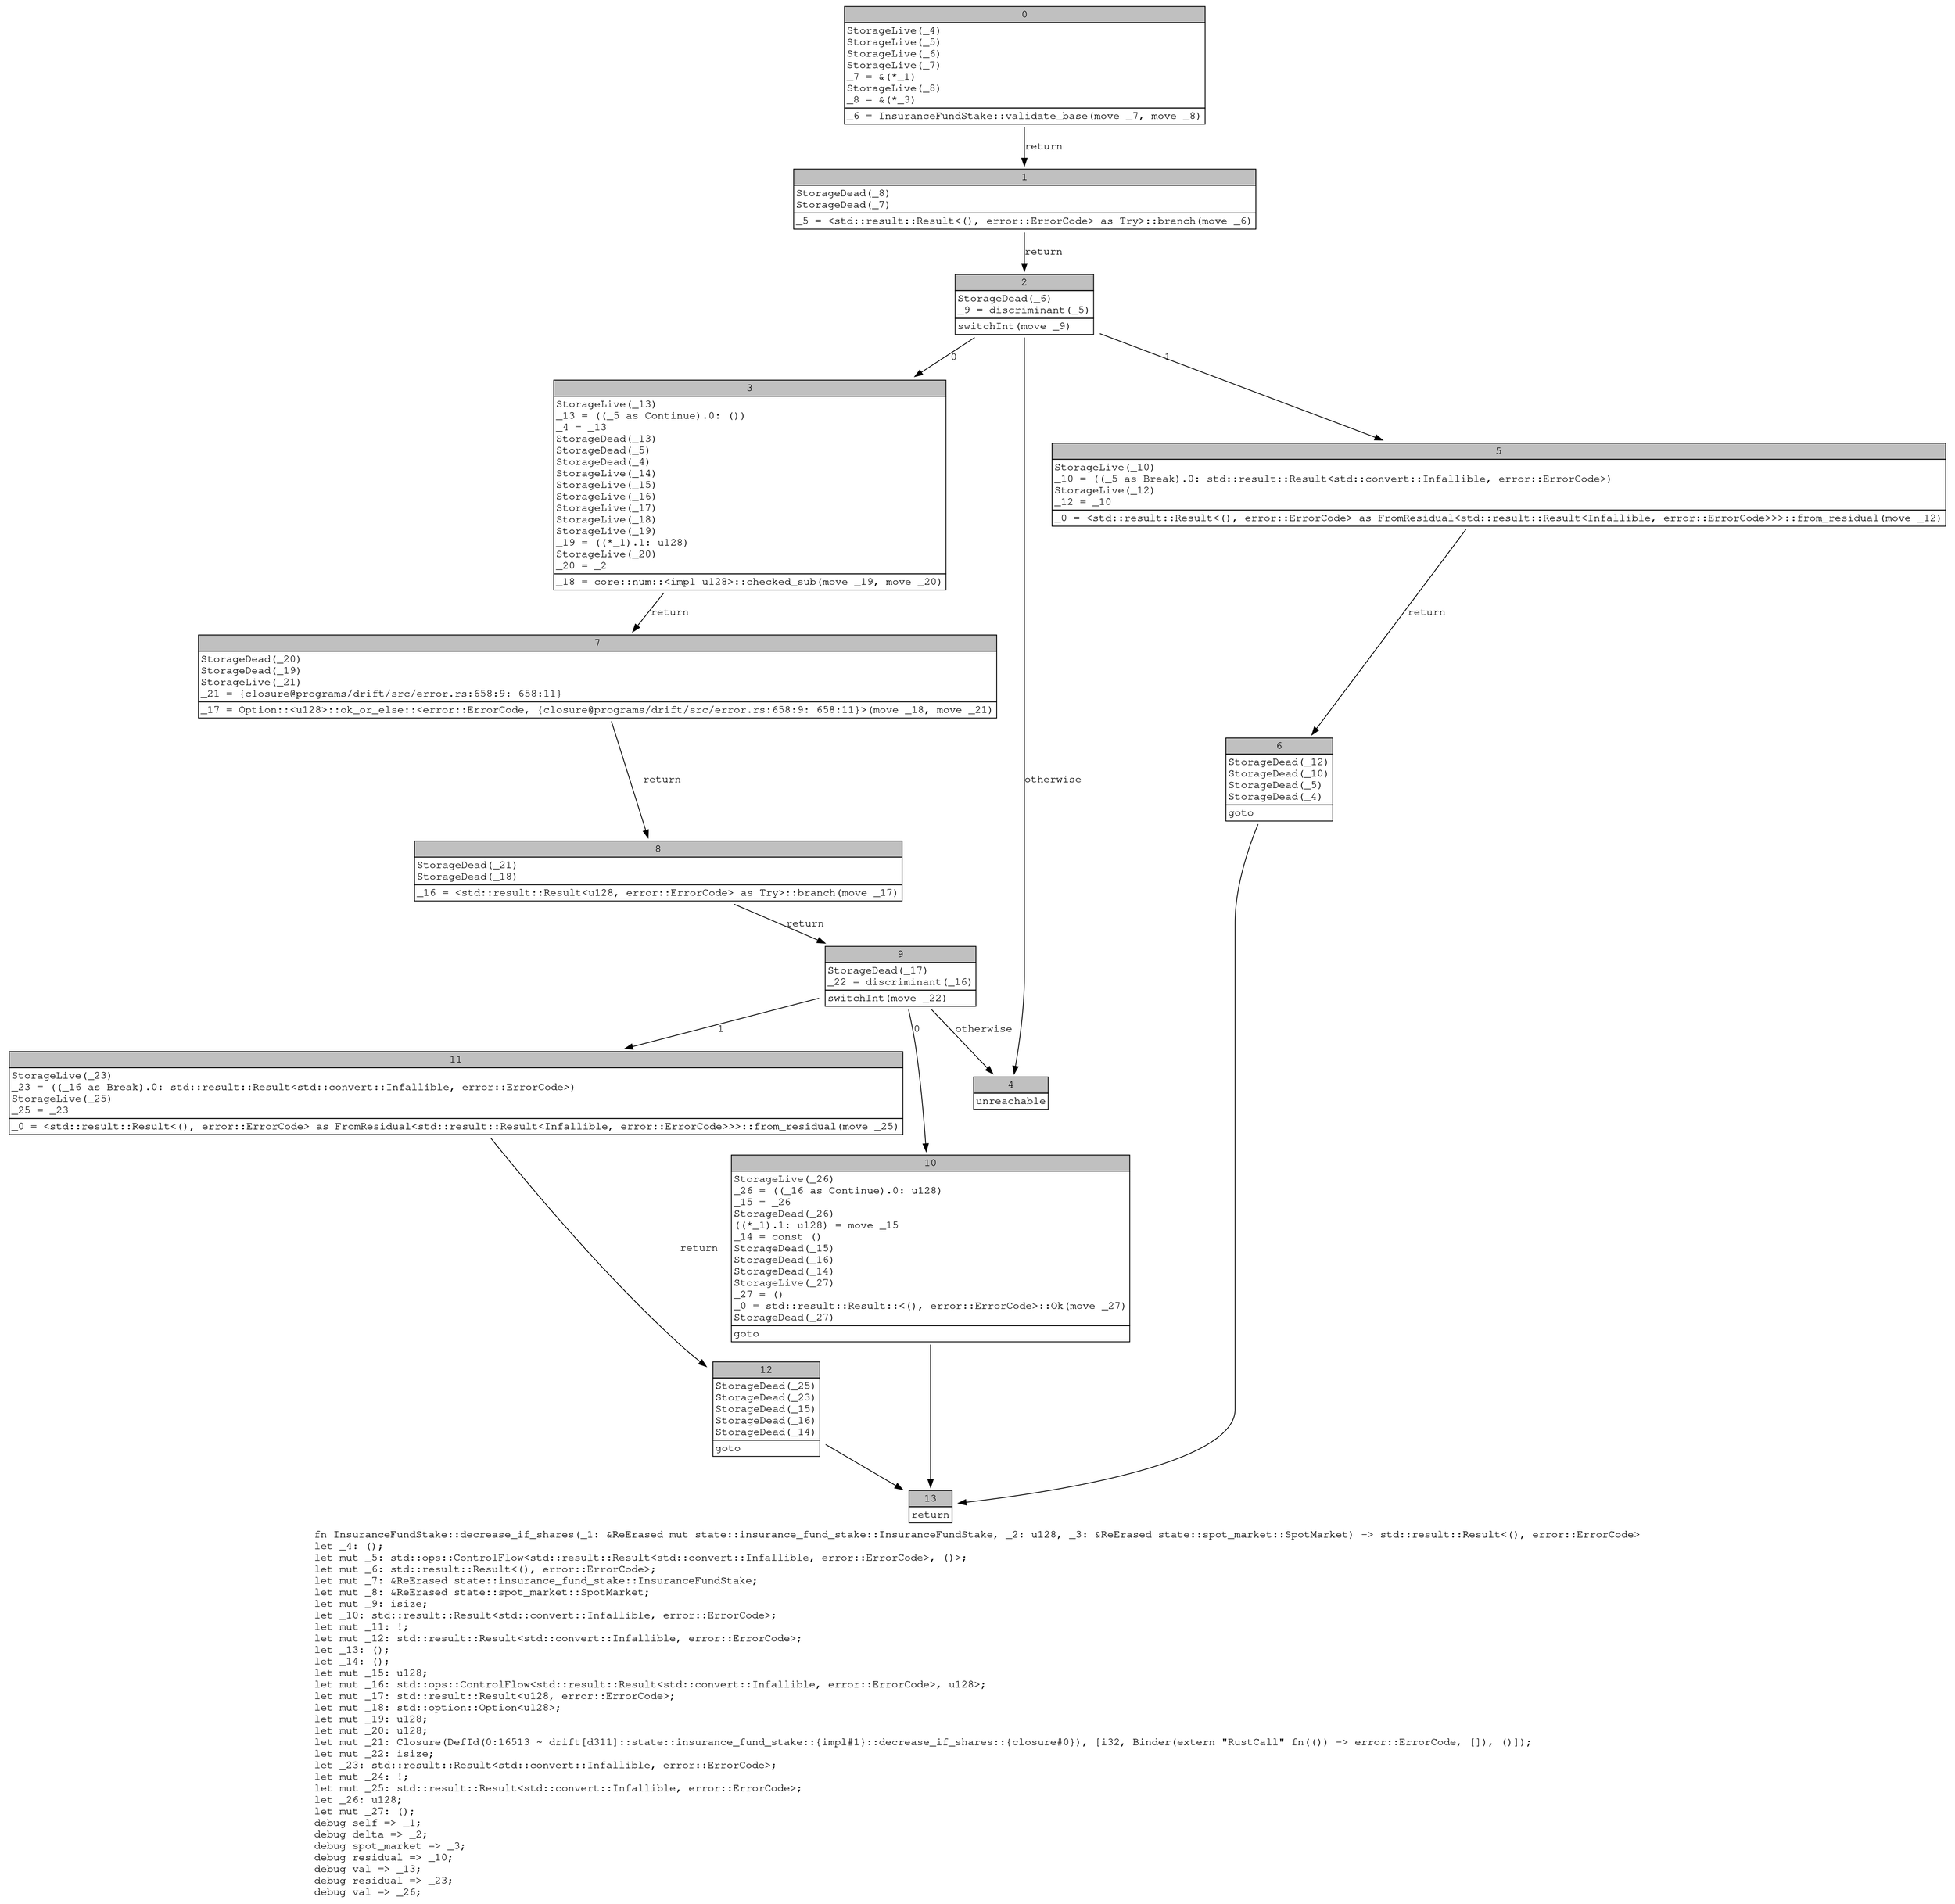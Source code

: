 digraph Mir_0_3369 {
    graph [fontname="Courier, monospace"];
    node [fontname="Courier, monospace"];
    edge [fontname="Courier, monospace"];
    label=<fn InsuranceFundStake::decrease_if_shares(_1: &amp;ReErased mut state::insurance_fund_stake::InsuranceFundStake, _2: u128, _3: &amp;ReErased state::spot_market::SpotMarket) -&gt; std::result::Result&lt;(), error::ErrorCode&gt;<br align="left"/>let _4: ();<br align="left"/>let mut _5: std::ops::ControlFlow&lt;std::result::Result&lt;std::convert::Infallible, error::ErrorCode&gt;, ()&gt;;<br align="left"/>let mut _6: std::result::Result&lt;(), error::ErrorCode&gt;;<br align="left"/>let mut _7: &amp;ReErased state::insurance_fund_stake::InsuranceFundStake;<br align="left"/>let mut _8: &amp;ReErased state::spot_market::SpotMarket;<br align="left"/>let mut _9: isize;<br align="left"/>let _10: std::result::Result&lt;std::convert::Infallible, error::ErrorCode&gt;;<br align="left"/>let mut _11: !;<br align="left"/>let mut _12: std::result::Result&lt;std::convert::Infallible, error::ErrorCode&gt;;<br align="left"/>let _13: ();<br align="left"/>let _14: ();<br align="left"/>let mut _15: u128;<br align="left"/>let mut _16: std::ops::ControlFlow&lt;std::result::Result&lt;std::convert::Infallible, error::ErrorCode&gt;, u128&gt;;<br align="left"/>let mut _17: std::result::Result&lt;u128, error::ErrorCode&gt;;<br align="left"/>let mut _18: std::option::Option&lt;u128&gt;;<br align="left"/>let mut _19: u128;<br align="left"/>let mut _20: u128;<br align="left"/>let mut _21: Closure(DefId(0:16513 ~ drift[d311]::state::insurance_fund_stake::{impl#1}::decrease_if_shares::{closure#0}), [i32, Binder(extern &quot;RustCall&quot; fn(()) -&gt; error::ErrorCode, []), ()]);<br align="left"/>let mut _22: isize;<br align="left"/>let _23: std::result::Result&lt;std::convert::Infallible, error::ErrorCode&gt;;<br align="left"/>let mut _24: !;<br align="left"/>let mut _25: std::result::Result&lt;std::convert::Infallible, error::ErrorCode&gt;;<br align="left"/>let _26: u128;<br align="left"/>let mut _27: ();<br align="left"/>debug self =&gt; _1;<br align="left"/>debug delta =&gt; _2;<br align="left"/>debug spot_market =&gt; _3;<br align="left"/>debug residual =&gt; _10;<br align="left"/>debug val =&gt; _13;<br align="left"/>debug residual =&gt; _23;<br align="left"/>debug val =&gt; _26;<br align="left"/>>;
    bb0__0_3369 [shape="none", label=<<table border="0" cellborder="1" cellspacing="0"><tr><td bgcolor="gray" align="center" colspan="1">0</td></tr><tr><td align="left" balign="left">StorageLive(_4)<br/>StorageLive(_5)<br/>StorageLive(_6)<br/>StorageLive(_7)<br/>_7 = &amp;(*_1)<br/>StorageLive(_8)<br/>_8 = &amp;(*_3)<br/></td></tr><tr><td align="left">_6 = InsuranceFundStake::validate_base(move _7, move _8)</td></tr></table>>];
    bb1__0_3369 [shape="none", label=<<table border="0" cellborder="1" cellspacing="0"><tr><td bgcolor="gray" align="center" colspan="1">1</td></tr><tr><td align="left" balign="left">StorageDead(_8)<br/>StorageDead(_7)<br/></td></tr><tr><td align="left">_5 = &lt;std::result::Result&lt;(), error::ErrorCode&gt; as Try&gt;::branch(move _6)</td></tr></table>>];
    bb2__0_3369 [shape="none", label=<<table border="0" cellborder="1" cellspacing="0"><tr><td bgcolor="gray" align="center" colspan="1">2</td></tr><tr><td align="left" balign="left">StorageDead(_6)<br/>_9 = discriminant(_5)<br/></td></tr><tr><td align="left">switchInt(move _9)</td></tr></table>>];
    bb3__0_3369 [shape="none", label=<<table border="0" cellborder="1" cellspacing="0"><tr><td bgcolor="gray" align="center" colspan="1">3</td></tr><tr><td align="left" balign="left">StorageLive(_13)<br/>_13 = ((_5 as Continue).0: ())<br/>_4 = _13<br/>StorageDead(_13)<br/>StorageDead(_5)<br/>StorageDead(_4)<br/>StorageLive(_14)<br/>StorageLive(_15)<br/>StorageLive(_16)<br/>StorageLive(_17)<br/>StorageLive(_18)<br/>StorageLive(_19)<br/>_19 = ((*_1).1: u128)<br/>StorageLive(_20)<br/>_20 = _2<br/></td></tr><tr><td align="left">_18 = core::num::&lt;impl u128&gt;::checked_sub(move _19, move _20)</td></tr></table>>];
    bb4__0_3369 [shape="none", label=<<table border="0" cellborder="1" cellspacing="0"><tr><td bgcolor="gray" align="center" colspan="1">4</td></tr><tr><td align="left">unreachable</td></tr></table>>];
    bb5__0_3369 [shape="none", label=<<table border="0" cellborder="1" cellspacing="0"><tr><td bgcolor="gray" align="center" colspan="1">5</td></tr><tr><td align="left" balign="left">StorageLive(_10)<br/>_10 = ((_5 as Break).0: std::result::Result&lt;std::convert::Infallible, error::ErrorCode&gt;)<br/>StorageLive(_12)<br/>_12 = _10<br/></td></tr><tr><td align="left">_0 = &lt;std::result::Result&lt;(), error::ErrorCode&gt; as FromResidual&lt;std::result::Result&lt;Infallible, error::ErrorCode&gt;&gt;&gt;::from_residual(move _12)</td></tr></table>>];
    bb6__0_3369 [shape="none", label=<<table border="0" cellborder="1" cellspacing="0"><tr><td bgcolor="gray" align="center" colspan="1">6</td></tr><tr><td align="left" balign="left">StorageDead(_12)<br/>StorageDead(_10)<br/>StorageDead(_5)<br/>StorageDead(_4)<br/></td></tr><tr><td align="left">goto</td></tr></table>>];
    bb7__0_3369 [shape="none", label=<<table border="0" cellborder="1" cellspacing="0"><tr><td bgcolor="gray" align="center" colspan="1">7</td></tr><tr><td align="left" balign="left">StorageDead(_20)<br/>StorageDead(_19)<br/>StorageLive(_21)<br/>_21 = {closure@programs/drift/src/error.rs:658:9: 658:11}<br/></td></tr><tr><td align="left">_17 = Option::&lt;u128&gt;::ok_or_else::&lt;error::ErrorCode, {closure@programs/drift/src/error.rs:658:9: 658:11}&gt;(move _18, move _21)</td></tr></table>>];
    bb8__0_3369 [shape="none", label=<<table border="0" cellborder="1" cellspacing="0"><tr><td bgcolor="gray" align="center" colspan="1">8</td></tr><tr><td align="left" balign="left">StorageDead(_21)<br/>StorageDead(_18)<br/></td></tr><tr><td align="left">_16 = &lt;std::result::Result&lt;u128, error::ErrorCode&gt; as Try&gt;::branch(move _17)</td></tr></table>>];
    bb9__0_3369 [shape="none", label=<<table border="0" cellborder="1" cellspacing="0"><tr><td bgcolor="gray" align="center" colspan="1">9</td></tr><tr><td align="left" balign="left">StorageDead(_17)<br/>_22 = discriminant(_16)<br/></td></tr><tr><td align="left">switchInt(move _22)</td></tr></table>>];
    bb10__0_3369 [shape="none", label=<<table border="0" cellborder="1" cellspacing="0"><tr><td bgcolor="gray" align="center" colspan="1">10</td></tr><tr><td align="left" balign="left">StorageLive(_26)<br/>_26 = ((_16 as Continue).0: u128)<br/>_15 = _26<br/>StorageDead(_26)<br/>((*_1).1: u128) = move _15<br/>_14 = const ()<br/>StorageDead(_15)<br/>StorageDead(_16)<br/>StorageDead(_14)<br/>StorageLive(_27)<br/>_27 = ()<br/>_0 = std::result::Result::&lt;(), error::ErrorCode&gt;::Ok(move _27)<br/>StorageDead(_27)<br/></td></tr><tr><td align="left">goto</td></tr></table>>];
    bb11__0_3369 [shape="none", label=<<table border="0" cellborder="1" cellspacing="0"><tr><td bgcolor="gray" align="center" colspan="1">11</td></tr><tr><td align="left" balign="left">StorageLive(_23)<br/>_23 = ((_16 as Break).0: std::result::Result&lt;std::convert::Infallible, error::ErrorCode&gt;)<br/>StorageLive(_25)<br/>_25 = _23<br/></td></tr><tr><td align="left">_0 = &lt;std::result::Result&lt;(), error::ErrorCode&gt; as FromResidual&lt;std::result::Result&lt;Infallible, error::ErrorCode&gt;&gt;&gt;::from_residual(move _25)</td></tr></table>>];
    bb12__0_3369 [shape="none", label=<<table border="0" cellborder="1" cellspacing="0"><tr><td bgcolor="gray" align="center" colspan="1">12</td></tr><tr><td align="left" balign="left">StorageDead(_25)<br/>StorageDead(_23)<br/>StorageDead(_15)<br/>StorageDead(_16)<br/>StorageDead(_14)<br/></td></tr><tr><td align="left">goto</td></tr></table>>];
    bb13__0_3369 [shape="none", label=<<table border="0" cellborder="1" cellspacing="0"><tr><td bgcolor="gray" align="center" colspan="1">13</td></tr><tr><td align="left">return</td></tr></table>>];
    bb0__0_3369 -> bb1__0_3369 [label="return"];
    bb1__0_3369 -> bb2__0_3369 [label="return"];
    bb2__0_3369 -> bb3__0_3369 [label="0"];
    bb2__0_3369 -> bb5__0_3369 [label="1"];
    bb2__0_3369 -> bb4__0_3369 [label="otherwise"];
    bb3__0_3369 -> bb7__0_3369 [label="return"];
    bb5__0_3369 -> bb6__0_3369 [label="return"];
    bb6__0_3369 -> bb13__0_3369 [label=""];
    bb7__0_3369 -> bb8__0_3369 [label="return"];
    bb8__0_3369 -> bb9__0_3369 [label="return"];
    bb9__0_3369 -> bb10__0_3369 [label="0"];
    bb9__0_3369 -> bb11__0_3369 [label="1"];
    bb9__0_3369 -> bb4__0_3369 [label="otherwise"];
    bb10__0_3369 -> bb13__0_3369 [label=""];
    bb11__0_3369 -> bb12__0_3369 [label="return"];
    bb12__0_3369 -> bb13__0_3369 [label=""];
}
